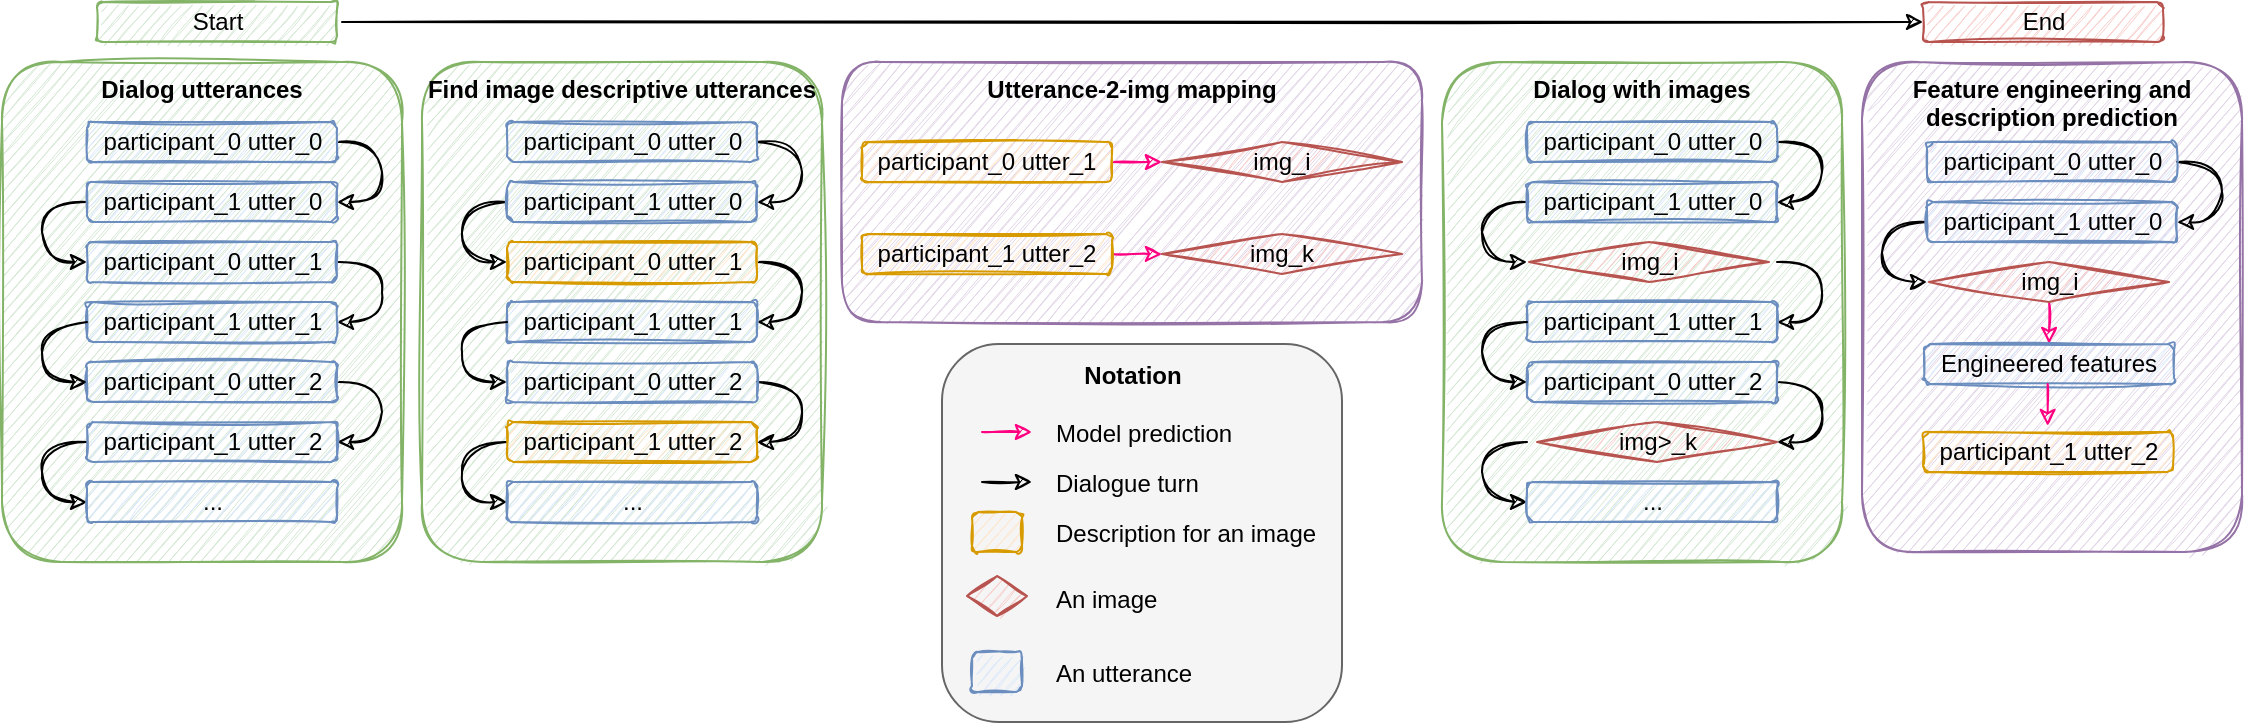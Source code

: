 <mxfile scale="20" border="0">
    <diagram id="WB5YG-3SYzR2-YyW8MGf" name="text2img2text">
        <mxGraphModel dx="1006" dy="514" grid="1" gridSize="10" guides="1" tooltips="1" connect="1" arrows="1" fold="1" page="1" pageScale="1" pageWidth="850" pageHeight="1100" math="0" shadow="0">
            <root>
                <mxCell id="0"/>
                <mxCell id="1" parent="0"/>
                <mxCell id="180" value="&lt;b&gt;Utterance-2-img mapping&lt;/b&gt;" style="rounded=1;whiteSpace=wrap;html=1;verticalAlign=top;fillColor=#e1d5e7;strokeColor=#9673a6;sketch=1;" parent="1" vertex="1">
                    <mxGeometry x="510" y="160" width="290" height="130" as="geometry"/>
                </mxCell>
                <mxCell id="2" value="&lt;b&gt;Dialog utterances&lt;/b&gt;" style="rounded=1;whiteSpace=wrap;html=1;verticalAlign=top;fillColor=#d5e8d4;strokeColor=#82b366;sketch=1;" parent="1" vertex="1">
                    <mxGeometry x="90" y="160" width="200" height="250" as="geometry"/>
                </mxCell>
                <mxCell id="15" style="edgeStyle=orthogonalEdgeStyle;curved=1;html=1;exitX=1;exitY=0.5;exitDx=0;exitDy=0;entryX=1;entryY=0.5;entryDx=0;entryDy=0;sketch=1;" parent="1" source="3" target="4" edge="1">
                    <mxGeometry relative="1" as="geometry">
                        <Array as="points">
                            <mxPoint x="280" y="200"/>
                            <mxPoint x="280" y="230"/>
                        </Array>
                    </mxGeometry>
                </mxCell>
                <mxCell id="3" value="participant_0 utter_0" style="rounded=1;whiteSpace=wrap;html=1;fillColor=#dae8fc;strokeColor=#6c8ebf;sketch=1;" parent="1" vertex="1">
                    <mxGeometry x="132.5" y="190" width="125" height="20" as="geometry"/>
                </mxCell>
                <mxCell id="14" style="edgeStyle=orthogonalEdgeStyle;curved=1;html=1;exitX=0;exitY=0.5;exitDx=0;exitDy=0;entryX=0;entryY=0.5;entryDx=0;entryDy=0;sketch=1;" parent="1" source="4" target="5" edge="1">
                    <mxGeometry relative="1" as="geometry">
                        <Array as="points">
                            <mxPoint x="110" y="230"/>
                            <mxPoint x="110" y="260"/>
                        </Array>
                    </mxGeometry>
                </mxCell>
                <mxCell id="4" value="participant_1 utter_0" style="rounded=1;whiteSpace=wrap;html=1;fillColor=#dae8fc;strokeColor=#6c8ebf;sketch=1;" parent="1" vertex="1">
                    <mxGeometry x="132.5" y="220" width="125" height="20" as="geometry"/>
                </mxCell>
                <mxCell id="16" style="edgeStyle=orthogonalEdgeStyle;curved=1;html=1;exitX=1;exitY=0.5;exitDx=0;exitDy=0;entryX=1;entryY=0.5;entryDx=0;entryDy=0;sketch=1;" parent="1" source="5" target="6" edge="1">
                    <mxGeometry relative="1" as="geometry">
                        <Array as="points">
                            <mxPoint x="280" y="260"/>
                            <mxPoint x="280" y="290"/>
                        </Array>
                    </mxGeometry>
                </mxCell>
                <mxCell id="5" value="participant_0 utter_1" style="rounded=1;whiteSpace=wrap;html=1;fillColor=#dae8fc;strokeColor=#6c8ebf;sketch=1;" parent="1" vertex="1">
                    <mxGeometry x="132.5" y="250" width="125" height="20" as="geometry"/>
                </mxCell>
                <mxCell id="6" value="participant_1 utter_1" style="rounded=1;whiteSpace=wrap;html=1;fillColor=#dae8fc;strokeColor=#6c8ebf;sketch=1;" parent="1" vertex="1">
                    <mxGeometry x="132.5" y="280" width="125" height="20" as="geometry"/>
                </mxCell>
                <mxCell id="32" style="edgeStyle=orthogonalEdgeStyle;curved=1;html=1;exitX=1;exitY=0.5;exitDx=0;exitDy=0;entryX=1;entryY=0.5;entryDx=0;entryDy=0;" parent="1" edge="1">
                    <mxGeometry relative="1" as="geometry">
                        <Array as="points">
                            <mxPoint x="600" y="210"/>
                            <mxPoint x="600" y="240"/>
                        </Array>
                        <mxPoint x="577.5" y="210" as="sourcePoint"/>
                    </mxGeometry>
                </mxCell>
                <mxCell id="34" style="edgeStyle=orthogonalEdgeStyle;curved=1;html=1;exitX=0;exitY=0.5;exitDx=0;exitDy=0;entryX=0;entryY=0.5;entryDx=0;entryDy=0;" parent="1" edge="1">
                    <mxGeometry relative="1" as="geometry">
                        <Array as="points">
                            <mxPoint x="430" y="240"/>
                            <mxPoint x="430" y="270"/>
                        </Array>
                        <mxPoint x="452.5" y="240" as="sourcePoint"/>
                    </mxGeometry>
                </mxCell>
                <mxCell id="36" style="edgeStyle=orthogonalEdgeStyle;curved=1;html=1;exitX=1;exitY=0.5;exitDx=0;exitDy=0;entryX=1;entryY=0.5;entryDx=0;entryDy=0;" parent="1" edge="1">
                    <mxGeometry relative="1" as="geometry">
                        <Array as="points">
                            <mxPoint x="600" y="270"/>
                            <mxPoint x="600" y="300"/>
                        </Array>
                        <mxPoint x="577.5" y="270" as="sourcePoint"/>
                    </mxGeometry>
                </mxCell>
                <mxCell id="38" style="edgeStyle=orthogonalEdgeStyle;curved=1;html=1;exitX=0;exitY=0.5;exitDx=0;exitDy=0;entryX=0;entryY=0.5;entryDx=0;entryDy=0;" parent="1" edge="1">
                    <mxGeometry relative="1" as="geometry">
                        <Array as="points">
                            <mxPoint x="430" y="300"/>
                            <mxPoint x="430" y="330"/>
                        </Array>
                        <mxPoint x="452.5" y="330" as="targetPoint"/>
                    </mxGeometry>
                </mxCell>
                <mxCell id="107" value="img_i" style="rhombus;whiteSpace=wrap;html=1;sketch=1;fillColor=#f8cecc;strokeColor=#b85450;" parent="1" vertex="1">
                    <mxGeometry x="670" y="200" width="120" height="20" as="geometry"/>
                </mxCell>
                <mxCell id="122" style="edgeStyle=orthogonalEdgeStyle;curved=1;html=1;exitX=1;exitY=0.5;exitDx=0;exitDy=0;entryX=1;entryY=0.5;entryDx=0;entryDy=0;sketch=1;" parent="1" source="123" target="125" edge="1">
                    <mxGeometry relative="1" as="geometry">
                        <Array as="points">
                            <mxPoint x="280.02" y="320"/>
                            <mxPoint x="280.02" y="350"/>
                        </Array>
                    </mxGeometry>
                </mxCell>
                <mxCell id="123" value="participant_0 utter_2" style="rounded=1;whiteSpace=wrap;html=1;fillColor=#dae8fc;strokeColor=#6c8ebf;sketch=1;" parent="1" vertex="1">
                    <mxGeometry x="132.52" y="310" width="125" height="20" as="geometry"/>
                </mxCell>
                <mxCell id="124" style="edgeStyle=orthogonalEdgeStyle;curved=1;html=1;exitX=0;exitY=0.5;exitDx=0;exitDy=0;entryX=0;entryY=0.5;entryDx=0;entryDy=0;sketch=1;" parent="1" source="125" target="126" edge="1">
                    <mxGeometry relative="1" as="geometry">
                        <Array as="points">
                            <mxPoint x="110.02" y="350"/>
                            <mxPoint x="110.02" y="380"/>
                        </Array>
                    </mxGeometry>
                </mxCell>
                <mxCell id="125" value="participant_1 utter_2" style="rounded=1;whiteSpace=wrap;html=1;fillColor=#dae8fc;strokeColor=#6c8ebf;sketch=1;" parent="1" vertex="1">
                    <mxGeometry x="132.52" y="340" width="125" height="20" as="geometry"/>
                </mxCell>
                <mxCell id="126" value="..." style="rounded=1;whiteSpace=wrap;html=1;fillColor=#dae8fc;strokeColor=#6c8ebf;sketch=1;" parent="1" vertex="1">
                    <mxGeometry x="132.52" y="370" width="125" height="20" as="geometry"/>
                </mxCell>
                <mxCell id="128" style="edgeStyle=orthogonalEdgeStyle;curved=1;html=1;exitX=0;exitY=0.5;exitDx=0;exitDy=0;entryX=0;entryY=0.5;entryDx=0;entryDy=0;sketch=1;" parent="1" edge="1">
                    <mxGeometry relative="1" as="geometry">
                        <Array as="points">
                            <mxPoint x="110" y="290"/>
                            <mxPoint x="110" y="320"/>
                        </Array>
                        <mxPoint x="132.5" y="290" as="sourcePoint"/>
                        <mxPoint x="132.5" y="320" as="targetPoint"/>
                    </mxGeometry>
                </mxCell>
                <mxCell id="130" value="&lt;b&gt;Find image descriptive utterances&lt;/b&gt;" style="rounded=1;whiteSpace=wrap;html=1;verticalAlign=top;fillColor=#d5e8d4;strokeColor=#82b366;sketch=1;" parent="1" vertex="1">
                    <mxGeometry x="300" y="160" width="200" height="250" as="geometry"/>
                </mxCell>
                <mxCell id="131" style="edgeStyle=orthogonalEdgeStyle;curved=1;html=1;exitX=1;exitY=0.5;exitDx=0;exitDy=0;entryX=1;entryY=0.5;entryDx=0;entryDy=0;sketch=1;" parent="1" source="132" target="134" edge="1">
                    <mxGeometry relative="1" as="geometry">
                        <Array as="points">
                            <mxPoint x="490" y="200"/>
                            <mxPoint x="490" y="230"/>
                        </Array>
                    </mxGeometry>
                </mxCell>
                <mxCell id="132" value="participant_0 utter_0" style="rounded=1;whiteSpace=wrap;html=1;fillColor=#dae8fc;strokeColor=#6c8ebf;sketch=1;" parent="1" vertex="1">
                    <mxGeometry x="342.5" y="190" width="125" height="20" as="geometry"/>
                </mxCell>
                <mxCell id="133" style="edgeStyle=orthogonalEdgeStyle;curved=1;html=1;exitX=0;exitY=0.5;exitDx=0;exitDy=0;entryX=0;entryY=0.5;entryDx=0;entryDy=0;sketch=1;" parent="1" source="134" target="136" edge="1">
                    <mxGeometry relative="1" as="geometry">
                        <Array as="points">
                            <mxPoint x="320" y="230"/>
                            <mxPoint x="320" y="260"/>
                        </Array>
                    </mxGeometry>
                </mxCell>
                <mxCell id="134" value="participant_1 utter_0" style="rounded=1;whiteSpace=wrap;html=1;fillColor=#dae8fc;strokeColor=#6c8ebf;sketch=1;" parent="1" vertex="1">
                    <mxGeometry x="342.5" y="220" width="125" height="20" as="geometry"/>
                </mxCell>
                <mxCell id="135" style="edgeStyle=orthogonalEdgeStyle;curved=1;html=1;exitX=1;exitY=0.5;exitDx=0;exitDy=0;entryX=1;entryY=0.5;entryDx=0;entryDy=0;sketch=1;" parent="1" source="136" target="137" edge="1">
                    <mxGeometry relative="1" as="geometry">
                        <Array as="points">
                            <mxPoint x="490" y="260"/>
                            <mxPoint x="490" y="290"/>
                        </Array>
                    </mxGeometry>
                </mxCell>
                <mxCell id="136" value="participant_0 utter_1" style="rounded=1;whiteSpace=wrap;html=1;fillColor=#ffe6cc;strokeColor=#d79b00;sketch=1;" parent="1" vertex="1">
                    <mxGeometry x="342.5" y="250" width="125" height="20" as="geometry"/>
                </mxCell>
                <mxCell id="137" value="participant_1 utter_1" style="rounded=1;whiteSpace=wrap;html=1;fillColor=#dae8fc;strokeColor=#6c8ebf;sketch=1;" parent="1" vertex="1">
                    <mxGeometry x="342.5" y="280" width="125" height="20" as="geometry"/>
                </mxCell>
                <mxCell id="138" style="edgeStyle=orthogonalEdgeStyle;curved=1;html=1;exitX=1;exitY=0.5;exitDx=0;exitDy=0;entryX=1;entryY=0.5;entryDx=0;entryDy=0;sketch=1;" parent="1" source="139" target="141" edge="1">
                    <mxGeometry relative="1" as="geometry">
                        <Array as="points">
                            <mxPoint x="490.02" y="320"/>
                            <mxPoint x="490.02" y="350"/>
                        </Array>
                    </mxGeometry>
                </mxCell>
                <mxCell id="139" value="participant_0 utter_2" style="rounded=1;whiteSpace=wrap;html=1;fillColor=#dae8fc;strokeColor=#6c8ebf;sketch=1;" parent="1" vertex="1">
                    <mxGeometry x="342.52" y="310" width="125" height="20" as="geometry"/>
                </mxCell>
                <mxCell id="140" style="edgeStyle=orthogonalEdgeStyle;curved=1;html=1;exitX=0;exitY=0.5;exitDx=0;exitDy=0;entryX=0;entryY=0.5;entryDx=0;entryDy=0;sketch=1;" parent="1" source="141" target="142" edge="1">
                    <mxGeometry relative="1" as="geometry">
                        <Array as="points">
                            <mxPoint x="320.02" y="350"/>
                            <mxPoint x="320.02" y="380"/>
                        </Array>
                    </mxGeometry>
                </mxCell>
                <mxCell id="141" value="participant_1 utter_2" style="rounded=1;whiteSpace=wrap;html=1;fillColor=#ffe6cc;strokeColor=#d79b00;sketch=1;" parent="1" vertex="1">
                    <mxGeometry x="342.52" y="340" width="125" height="20" as="geometry"/>
                </mxCell>
                <mxCell id="142" value="..." style="rounded=1;whiteSpace=wrap;html=1;fillColor=#dae8fc;strokeColor=#6c8ebf;sketch=1;" parent="1" vertex="1">
                    <mxGeometry x="342.52" y="370" width="125" height="20" as="geometry"/>
                </mxCell>
                <mxCell id="143" style="edgeStyle=orthogonalEdgeStyle;curved=1;html=1;exitX=0;exitY=0.5;exitDx=0;exitDy=0;entryX=0;entryY=0.5;entryDx=0;entryDy=0;sketch=1;" parent="1" edge="1">
                    <mxGeometry relative="1" as="geometry">
                        <Array as="points">
                            <mxPoint x="320" y="290"/>
                            <mxPoint x="320" y="320"/>
                        </Array>
                        <mxPoint x="342.5" y="290" as="sourcePoint"/>
                        <mxPoint x="342.5" y="320" as="targetPoint"/>
                    </mxGeometry>
                </mxCell>
                <mxCell id="146" style="edgeStyle=none;sketch=1;html=1;exitX=1;exitY=0.5;exitDx=0;exitDy=0;entryX=0;entryY=0.5;entryDx=0;entryDy=0;strokeColor=#FF0080;" parent="1" source="144" target="107" edge="1">
                    <mxGeometry relative="1" as="geometry"/>
                </mxCell>
                <mxCell id="144" value="participant_0 utter_1" style="rounded=1;whiteSpace=wrap;html=1;fillColor=#ffe6cc;strokeColor=#d79b00;sketch=1;" parent="1" vertex="1">
                    <mxGeometry x="520" y="200" width="125" height="20" as="geometry"/>
                </mxCell>
                <mxCell id="148" style="edgeStyle=none;sketch=1;html=1;exitX=1;exitY=0.5;exitDx=0;exitDy=0;entryX=0;entryY=0.5;entryDx=0;entryDy=0;strokeColor=#FF0080;" parent="1" source="145" target="147" edge="1">
                    <mxGeometry relative="1" as="geometry"/>
                </mxCell>
                <mxCell id="145" value="participant_1 utter_2" style="rounded=1;whiteSpace=wrap;html=1;fillColor=#ffe6cc;strokeColor=#d79b00;sketch=1;" parent="1" vertex="1">
                    <mxGeometry x="520" y="246" width="125" height="20" as="geometry"/>
                </mxCell>
                <mxCell id="147" value="img_k" style="rhombus;whiteSpace=wrap;html=1;sketch=1;fillColor=#f8cecc;strokeColor=#b85450;" parent="1" vertex="1">
                    <mxGeometry x="670" y="246" width="120" height="20" as="geometry"/>
                </mxCell>
                <mxCell id="149" value="&lt;b&gt;Dialog with images&lt;/b&gt;" style="rounded=1;whiteSpace=wrap;html=1;verticalAlign=top;fillColor=#d5e8d4;strokeColor=#82b366;sketch=1;" parent="1" vertex="1">
                    <mxGeometry x="810" y="160" width="200" height="250" as="geometry"/>
                </mxCell>
                <mxCell id="150" style="edgeStyle=orthogonalEdgeStyle;curved=1;html=1;exitX=1;exitY=0.5;exitDx=0;exitDy=0;entryX=1;entryY=0.5;entryDx=0;entryDy=0;sketch=1;" parent="1" source="151" target="153" edge="1">
                    <mxGeometry relative="1" as="geometry">
                        <Array as="points">
                            <mxPoint x="1000" y="200"/>
                            <mxPoint x="1000" y="230"/>
                        </Array>
                    </mxGeometry>
                </mxCell>
                <mxCell id="151" value="participant_0 utter_0" style="rounded=1;whiteSpace=wrap;html=1;fillColor=#dae8fc;strokeColor=#6c8ebf;sketch=1;" parent="1" vertex="1">
                    <mxGeometry x="852.5" y="190" width="125" height="20" as="geometry"/>
                </mxCell>
                <mxCell id="152" style="edgeStyle=orthogonalEdgeStyle;curved=1;html=1;exitX=0;exitY=0.5;exitDx=0;exitDy=0;entryX=0;entryY=0.5;entryDx=0;entryDy=0;sketch=1;" parent="1" source="153" edge="1">
                    <mxGeometry relative="1" as="geometry">
                        <Array as="points">
                            <mxPoint x="830" y="230"/>
                            <mxPoint x="830" y="260"/>
                        </Array>
                        <mxPoint x="852.5" y="260" as="targetPoint"/>
                    </mxGeometry>
                </mxCell>
                <mxCell id="153" value="participant_1 utter_0" style="rounded=1;whiteSpace=wrap;html=1;fillColor=#dae8fc;strokeColor=#6c8ebf;sketch=1;" parent="1" vertex="1">
                    <mxGeometry x="852.5" y="220" width="125" height="20" as="geometry"/>
                </mxCell>
                <mxCell id="154" style="edgeStyle=orthogonalEdgeStyle;curved=1;html=1;exitX=1;exitY=0.5;exitDx=0;exitDy=0;entryX=1;entryY=0.5;entryDx=0;entryDy=0;sketch=1;" parent="1" target="156" edge="1">
                    <mxGeometry relative="1" as="geometry">
                        <Array as="points">
                            <mxPoint x="1000" y="260"/>
                            <mxPoint x="1000" y="290"/>
                        </Array>
                        <mxPoint x="977.5" y="260" as="sourcePoint"/>
                    </mxGeometry>
                </mxCell>
                <mxCell id="156" value="participant_1 utter_1" style="rounded=1;whiteSpace=wrap;html=1;fillColor=#dae8fc;strokeColor=#6c8ebf;sketch=1;" parent="1" vertex="1">
                    <mxGeometry x="852.5" y="280" width="125" height="20" as="geometry"/>
                </mxCell>
                <mxCell id="157" style="edgeStyle=orthogonalEdgeStyle;curved=1;html=1;exitX=1;exitY=0.5;exitDx=0;exitDy=0;entryX=1;entryY=0.5;entryDx=0;entryDy=0;sketch=1;" parent="1" source="158" edge="1">
                    <mxGeometry relative="1" as="geometry">
                        <Array as="points">
                            <mxPoint x="1000.02" y="320"/>
                            <mxPoint x="1000.02" y="350"/>
                        </Array>
                        <mxPoint x="977.52" y="350" as="targetPoint"/>
                    </mxGeometry>
                </mxCell>
                <mxCell id="158" value="participant_0 utter_2" style="rounded=1;whiteSpace=wrap;html=1;fillColor=#dae8fc;strokeColor=#6c8ebf;sketch=1;" parent="1" vertex="1">
                    <mxGeometry x="852.52" y="310" width="125" height="20" as="geometry"/>
                </mxCell>
                <mxCell id="159" style="edgeStyle=orthogonalEdgeStyle;curved=1;html=1;exitX=0;exitY=0.5;exitDx=0;exitDy=0;entryX=0;entryY=0.5;entryDx=0;entryDy=0;sketch=1;" parent="1" target="161" edge="1">
                    <mxGeometry relative="1" as="geometry">
                        <Array as="points">
                            <mxPoint x="830.02" y="350"/>
                            <mxPoint x="830.02" y="380"/>
                        </Array>
                        <mxPoint x="852.52" y="350" as="sourcePoint"/>
                    </mxGeometry>
                </mxCell>
                <mxCell id="161" value="..." style="rounded=1;whiteSpace=wrap;html=1;fillColor=#dae8fc;strokeColor=#6c8ebf;sketch=1;" parent="1" vertex="1">
                    <mxGeometry x="852.52" y="370" width="125" height="20" as="geometry"/>
                </mxCell>
                <mxCell id="162" style="edgeStyle=orthogonalEdgeStyle;curved=1;html=1;exitX=0;exitY=0.5;exitDx=0;exitDy=0;entryX=0;entryY=0.5;entryDx=0;entryDy=0;sketch=1;" parent="1" edge="1">
                    <mxGeometry relative="1" as="geometry">
                        <Array as="points">
                            <mxPoint x="830" y="290"/>
                            <mxPoint x="830" y="320"/>
                        </Array>
                        <mxPoint x="852.5" y="290" as="sourcePoint"/>
                        <mxPoint x="852.5" y="320" as="targetPoint"/>
                    </mxGeometry>
                </mxCell>
                <mxCell id="163" value="img&amp;gt;_k" style="rhombus;whiteSpace=wrap;html=1;sketch=1;fillColor=#f8cecc;strokeColor=#b85450;" parent="1" vertex="1">
                    <mxGeometry x="857.52" y="340" width="120" height="20" as="geometry"/>
                </mxCell>
                <mxCell id="165" value="img_i" style="rhombus;whiteSpace=wrap;html=1;sketch=1;fillColor=#f8cecc;strokeColor=#b85450;" parent="1" vertex="1">
                    <mxGeometry x="853.52" y="250" width="120" height="20" as="geometry"/>
                </mxCell>
                <mxCell id="187" value="&lt;b&gt;Feature engineering and description prediction&lt;/b&gt;" style="rounded=1;whiteSpace=wrap;html=1;verticalAlign=top;fillColor=#e1d5e7;strokeColor=#9673a6;sketch=1;" parent="1" vertex="1">
                    <mxGeometry x="1020" y="160" width="190" height="245" as="geometry"/>
                </mxCell>
                <mxCell id="189" style="edgeStyle=none;sketch=1;html=1;exitX=1;exitY=0.5;exitDx=0;exitDy=0;entryX=0;entryY=0.5;entryDx=0;entryDy=0;" parent="1" edge="1">
                    <mxGeometry relative="1" as="geometry">
                        <mxPoint x="1205" y="220" as="sourcePoint"/>
                    </mxGeometry>
                </mxCell>
                <mxCell id="191" style="edgeStyle=none;sketch=1;html=1;exitX=1;exitY=0.5;exitDx=0;exitDy=0;entryX=0;entryY=0.5;entryDx=0;entryDy=0;" parent="1" edge="1">
                    <mxGeometry relative="1" as="geometry">
                        <mxPoint x="1205" y="266" as="sourcePoint"/>
                    </mxGeometry>
                </mxCell>
                <mxCell id="195" style="edgeStyle=orthogonalEdgeStyle;curved=1;html=1;exitX=1;exitY=0.5;exitDx=0;exitDy=0;entryX=1;entryY=0.5;entryDx=0;entryDy=0;sketch=1;" parent="1" source="196" target="198" edge="1">
                    <mxGeometry relative="1" as="geometry">
                        <Array as="points">
                            <mxPoint x="1200" y="210"/>
                            <mxPoint x="1200" y="240"/>
                        </Array>
                    </mxGeometry>
                </mxCell>
                <mxCell id="196" value="participant_0 utter_0" style="rounded=1;whiteSpace=wrap;html=1;fillColor=#dae8fc;strokeColor=#6c8ebf;sketch=1;" parent="1" vertex="1">
                    <mxGeometry x="1052.5" y="200" width="125" height="20" as="geometry"/>
                </mxCell>
                <mxCell id="197" style="edgeStyle=orthogonalEdgeStyle;curved=1;html=1;exitX=0;exitY=0.5;exitDx=0;exitDy=0;entryX=0;entryY=0.5;entryDx=0;entryDy=0;sketch=1;" parent="1" source="198" edge="1">
                    <mxGeometry relative="1" as="geometry">
                        <Array as="points">
                            <mxPoint x="1030" y="240"/>
                            <mxPoint x="1030" y="270"/>
                        </Array>
                        <mxPoint x="1052.5" y="270" as="targetPoint"/>
                    </mxGeometry>
                </mxCell>
                <mxCell id="198" value="participant_1 utter_0" style="rounded=1;whiteSpace=wrap;html=1;fillColor=#dae8fc;strokeColor=#6c8ebf;sketch=1;" parent="1" vertex="1">
                    <mxGeometry x="1052.5" y="230" width="125" height="20" as="geometry"/>
                </mxCell>
                <mxCell id="201" style="edgeStyle=none;sketch=1;html=1;exitX=0.5;exitY=1;exitDx=0;exitDy=0;entryX=0.5;entryY=0;entryDx=0;entryDy=0;fontSize=17;strokeColor=#FF0080;" parent="1" source="199" target="200" edge="1">
                    <mxGeometry relative="1" as="geometry"/>
                </mxCell>
                <mxCell id="199" value="img_i" style="rhombus;whiteSpace=wrap;html=1;sketch=1;fillColor=#f8cecc;strokeColor=#b85450;" parent="1" vertex="1">
                    <mxGeometry x="1053.52" y="260" width="120" height="20" as="geometry"/>
                </mxCell>
                <mxCell id="200" value="Engineered features" style="rounded=1;whiteSpace=wrap;html=1;fillColor=#dae8fc;strokeColor=#6c8ebf;sketch=1;" parent="1" vertex="1">
                    <mxGeometry x="1051.02" y="301" width="125" height="20" as="geometry"/>
                </mxCell>
                <mxCell id="203" style="edgeStyle=none;sketch=1;html=1;exitX=0.5;exitY=1;exitDx=0;exitDy=0;entryX=0.5;entryY=0;entryDx=0;entryDy=0;fontSize=17;strokeColor=#FF0080;" parent="1" edge="1">
                    <mxGeometry relative="1" as="geometry">
                        <mxPoint x="1112.85" y="321" as="sourcePoint"/>
                        <mxPoint x="1112.85" y="342" as="targetPoint"/>
                    </mxGeometry>
                </mxCell>
                <mxCell id="204" value="participant_1 utter_2" style="rounded=1;whiteSpace=wrap;html=1;fillColor=#ffe6cc;strokeColor=#d79b00;sketch=1;" parent="1" vertex="1">
                    <mxGeometry x="1050.52" y="345" width="125" height="20" as="geometry"/>
                </mxCell>
                <mxCell id="210" value="" style="rounded=1;whiteSpace=wrap;html=1;fontSize=17;fillColor=#f5f5f5;fontColor=#333333;strokeColor=#666666;" parent="1" vertex="1">
                    <mxGeometry x="560" y="301" width="200" height="189" as="geometry"/>
                </mxCell>
                <mxCell id="211" style="edgeStyle=none;sketch=1;html=1;exitX=1;exitY=0.5;exitDx=0;exitDy=0;entryX=0;entryY=0.5;entryDx=0;entryDy=0;strokeColor=#FF0080;" parent="1" edge="1">
                    <mxGeometry relative="1" as="geometry">
                        <mxPoint x="580" y="345" as="sourcePoint"/>
                        <mxPoint x="605" y="345" as="targetPoint"/>
                    </mxGeometry>
                </mxCell>
                <mxCell id="212" value="&lt;font style=&quot;font-size: 12px&quot;&gt;Model prediction&lt;/font&gt;" style="text;html=1;strokeColor=none;fillColor=none;align=left;verticalAlign=middle;whiteSpace=wrap;rounded=0;fontSize=17;" parent="1" vertex="1">
                    <mxGeometry x="615" y="330" width="145" height="30" as="geometry"/>
                </mxCell>
                <mxCell id="213" style="edgeStyle=none;sketch=1;html=1;exitX=1;exitY=0.5;exitDx=0;exitDy=0;entryX=0;entryY=0.5;entryDx=0;entryDy=0;strokeColor=#000000;" parent="1" edge="1">
                    <mxGeometry relative="1" as="geometry">
                        <mxPoint x="580" y="370" as="sourcePoint"/>
                        <mxPoint x="605" y="370" as="targetPoint"/>
                    </mxGeometry>
                </mxCell>
                <mxCell id="214" value="&lt;font style=&quot;font-size: 12px&quot;&gt;Dialogue turn&lt;/font&gt;" style="text;html=1;strokeColor=none;fillColor=none;align=left;verticalAlign=middle;whiteSpace=wrap;rounded=0;fontSize=17;" parent="1" vertex="1">
                    <mxGeometry x="615" y="355" width="145" height="30" as="geometry"/>
                </mxCell>
                <mxCell id="215" value="" style="rounded=1;whiteSpace=wrap;html=1;fillColor=#ffe6cc;strokeColor=#d79b00;sketch=1;" parent="1" vertex="1">
                    <mxGeometry x="575" y="385" width="25" height="20" as="geometry"/>
                </mxCell>
                <mxCell id="216" value="&lt;font style=&quot;font-size: 12px&quot;&gt;Description for an image&lt;/font&gt;" style="text;html=1;strokeColor=none;fillColor=none;align=left;verticalAlign=middle;whiteSpace=wrap;rounded=0;fontSize=17;" parent="1" vertex="1">
                    <mxGeometry x="615" y="380" width="145" height="30" as="geometry"/>
                </mxCell>
                <mxCell id="217" value="" style="rhombus;whiteSpace=wrap;html=1;sketch=1;fillColor=#f8cecc;strokeColor=#b85450;" parent="1" vertex="1">
                    <mxGeometry x="572.5" y="417" width="30" height="20" as="geometry"/>
                </mxCell>
                <mxCell id="218" value="&lt;font style=&quot;font-size: 12px&quot;&gt;An image&lt;/font&gt;" style="text;html=1;strokeColor=none;fillColor=none;align=left;verticalAlign=middle;whiteSpace=wrap;rounded=0;fontSize=17;sketch=1;" parent="1" vertex="1">
                    <mxGeometry x="615" y="413" width="145" height="30" as="geometry"/>
                </mxCell>
                <mxCell id="220" value="" style="rounded=1;whiteSpace=wrap;html=1;fillColor=#dae8fc;strokeColor=#6c8ebf;sketch=1;" parent="1" vertex="1">
                    <mxGeometry x="575" y="455" width="25" height="20" as="geometry"/>
                </mxCell>
                <mxCell id="221" value="&lt;font style=&quot;font-size: 12px&quot;&gt;An utterance&lt;/font&gt;" style="text;html=1;strokeColor=none;fillColor=none;align=left;verticalAlign=middle;whiteSpace=wrap;rounded=0;fontSize=17;" parent="1" vertex="1">
                    <mxGeometry x="615" y="450" width="145" height="30" as="geometry"/>
                </mxCell>
                <mxCell id="vOUzLJHane4ysjpv0mV0-222" value="&lt;b&gt;&lt;font style=&quot;font-size: 12px&quot;&gt;Notation&lt;/font&gt;&lt;/b&gt;" style="text;html=1;strokeColor=none;fillColor=none;align=center;verticalAlign=middle;whiteSpace=wrap;rounded=0;fontSize=17;" parent="1" vertex="1">
                    <mxGeometry x="567.5" y="301" width="175" height="30" as="geometry"/>
                </mxCell>
                <mxCell id="vOUzLJHane4ysjpv0mV0-235" style="edgeStyle=orthogonalEdgeStyle;curved=1;sketch=1;html=1;fontSize=12;strokeColor=#000000;elbow=vertical;entryX=0;entryY=0.5;entryDx=0;entryDy=0;" parent="1" target="vOUzLJHane4ysjpv0mV0-234" edge="1">
                    <mxGeometry relative="1" as="geometry">
                        <mxPoint x="260" y="140" as="sourcePoint"/>
                        <mxPoint x="1020" y="140" as="targetPoint"/>
                    </mxGeometry>
                </mxCell>
                <mxCell id="vOUzLJHane4ysjpv0mV0-233" value="Start" style="rounded=1;whiteSpace=wrap;html=1;sketch=1;fontSize=12;fillColor=#d5e8d4;strokeColor=#82b366;" parent="1" vertex="1">
                    <mxGeometry x="137.52" y="130" width="120" height="20" as="geometry"/>
                </mxCell>
                <mxCell id="vOUzLJHane4ysjpv0mV0-234" value="End" style="rounded=1;whiteSpace=wrap;html=1;sketch=1;fontSize=12;fillColor=#f8cecc;strokeColor=#b85450;" parent="1" vertex="1">
                    <mxGeometry x="1050.52" y="130" width="120" height="20" as="geometry"/>
                </mxCell>
            </root>
        </mxGraphModel>
    </diagram>
</mxfile>